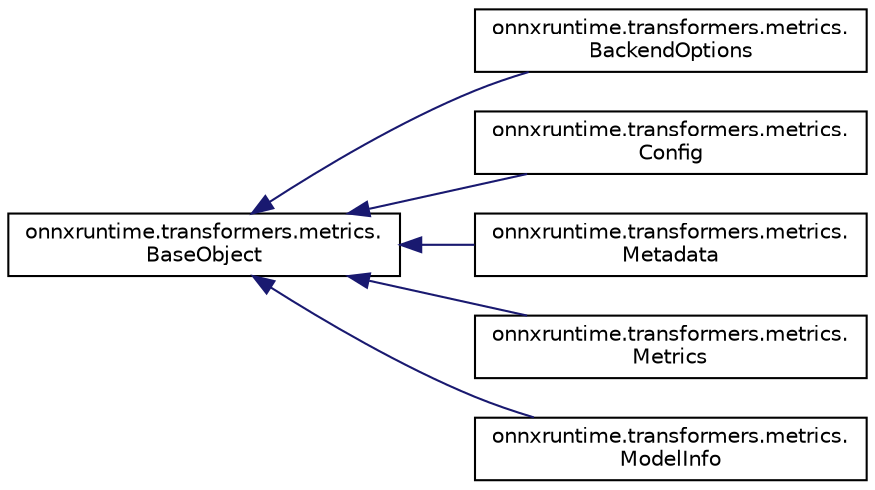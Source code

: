 digraph "Graphical Class Hierarchy"
{
 // LATEX_PDF_SIZE
  edge [fontname="Helvetica",fontsize="10",labelfontname="Helvetica",labelfontsize="10"];
  node [fontname="Helvetica",fontsize="10",shape=record];
  rankdir="LR";
  Node0 [label="onnxruntime.transformers.metrics.\lBaseObject",height=0.2,width=0.4,color="black", fillcolor="white", style="filled",URL="$classonnxruntime_1_1transformers_1_1metrics_1_1BaseObject.html",tooltip=" "];
  Node0 -> Node1 [dir="back",color="midnightblue",fontsize="10",style="solid",fontname="Helvetica"];
  Node1 [label="onnxruntime.transformers.metrics.\lBackendOptions",height=0.2,width=0.4,color="black", fillcolor="white", style="filled",URL="$classonnxruntime_1_1transformers_1_1metrics_1_1BackendOptions.html",tooltip=" "];
  Node0 -> Node2 [dir="back",color="midnightblue",fontsize="10",style="solid",fontname="Helvetica"];
  Node2 [label="onnxruntime.transformers.metrics.\lConfig",height=0.2,width=0.4,color="black", fillcolor="white", style="filled",URL="$classonnxruntime_1_1transformers_1_1metrics_1_1Config.html",tooltip=" "];
  Node0 -> Node3 [dir="back",color="midnightblue",fontsize="10",style="solid",fontname="Helvetica"];
  Node3 [label="onnxruntime.transformers.metrics.\lMetadata",height=0.2,width=0.4,color="black", fillcolor="white", style="filled",URL="$classonnxruntime_1_1transformers_1_1metrics_1_1Metadata.html",tooltip=" "];
  Node0 -> Node4 [dir="back",color="midnightblue",fontsize="10",style="solid",fontname="Helvetica"];
  Node4 [label="onnxruntime.transformers.metrics.\lMetrics",height=0.2,width=0.4,color="black", fillcolor="white", style="filled",URL="$classonnxruntime_1_1transformers_1_1metrics_1_1Metrics.html",tooltip=" "];
  Node0 -> Node5 [dir="back",color="midnightblue",fontsize="10",style="solid",fontname="Helvetica"];
  Node5 [label="onnxruntime.transformers.metrics.\lModelInfo",height=0.2,width=0.4,color="black", fillcolor="white", style="filled",URL="$classonnxruntime_1_1transformers_1_1metrics_1_1ModelInfo.html",tooltip=" "];
}
